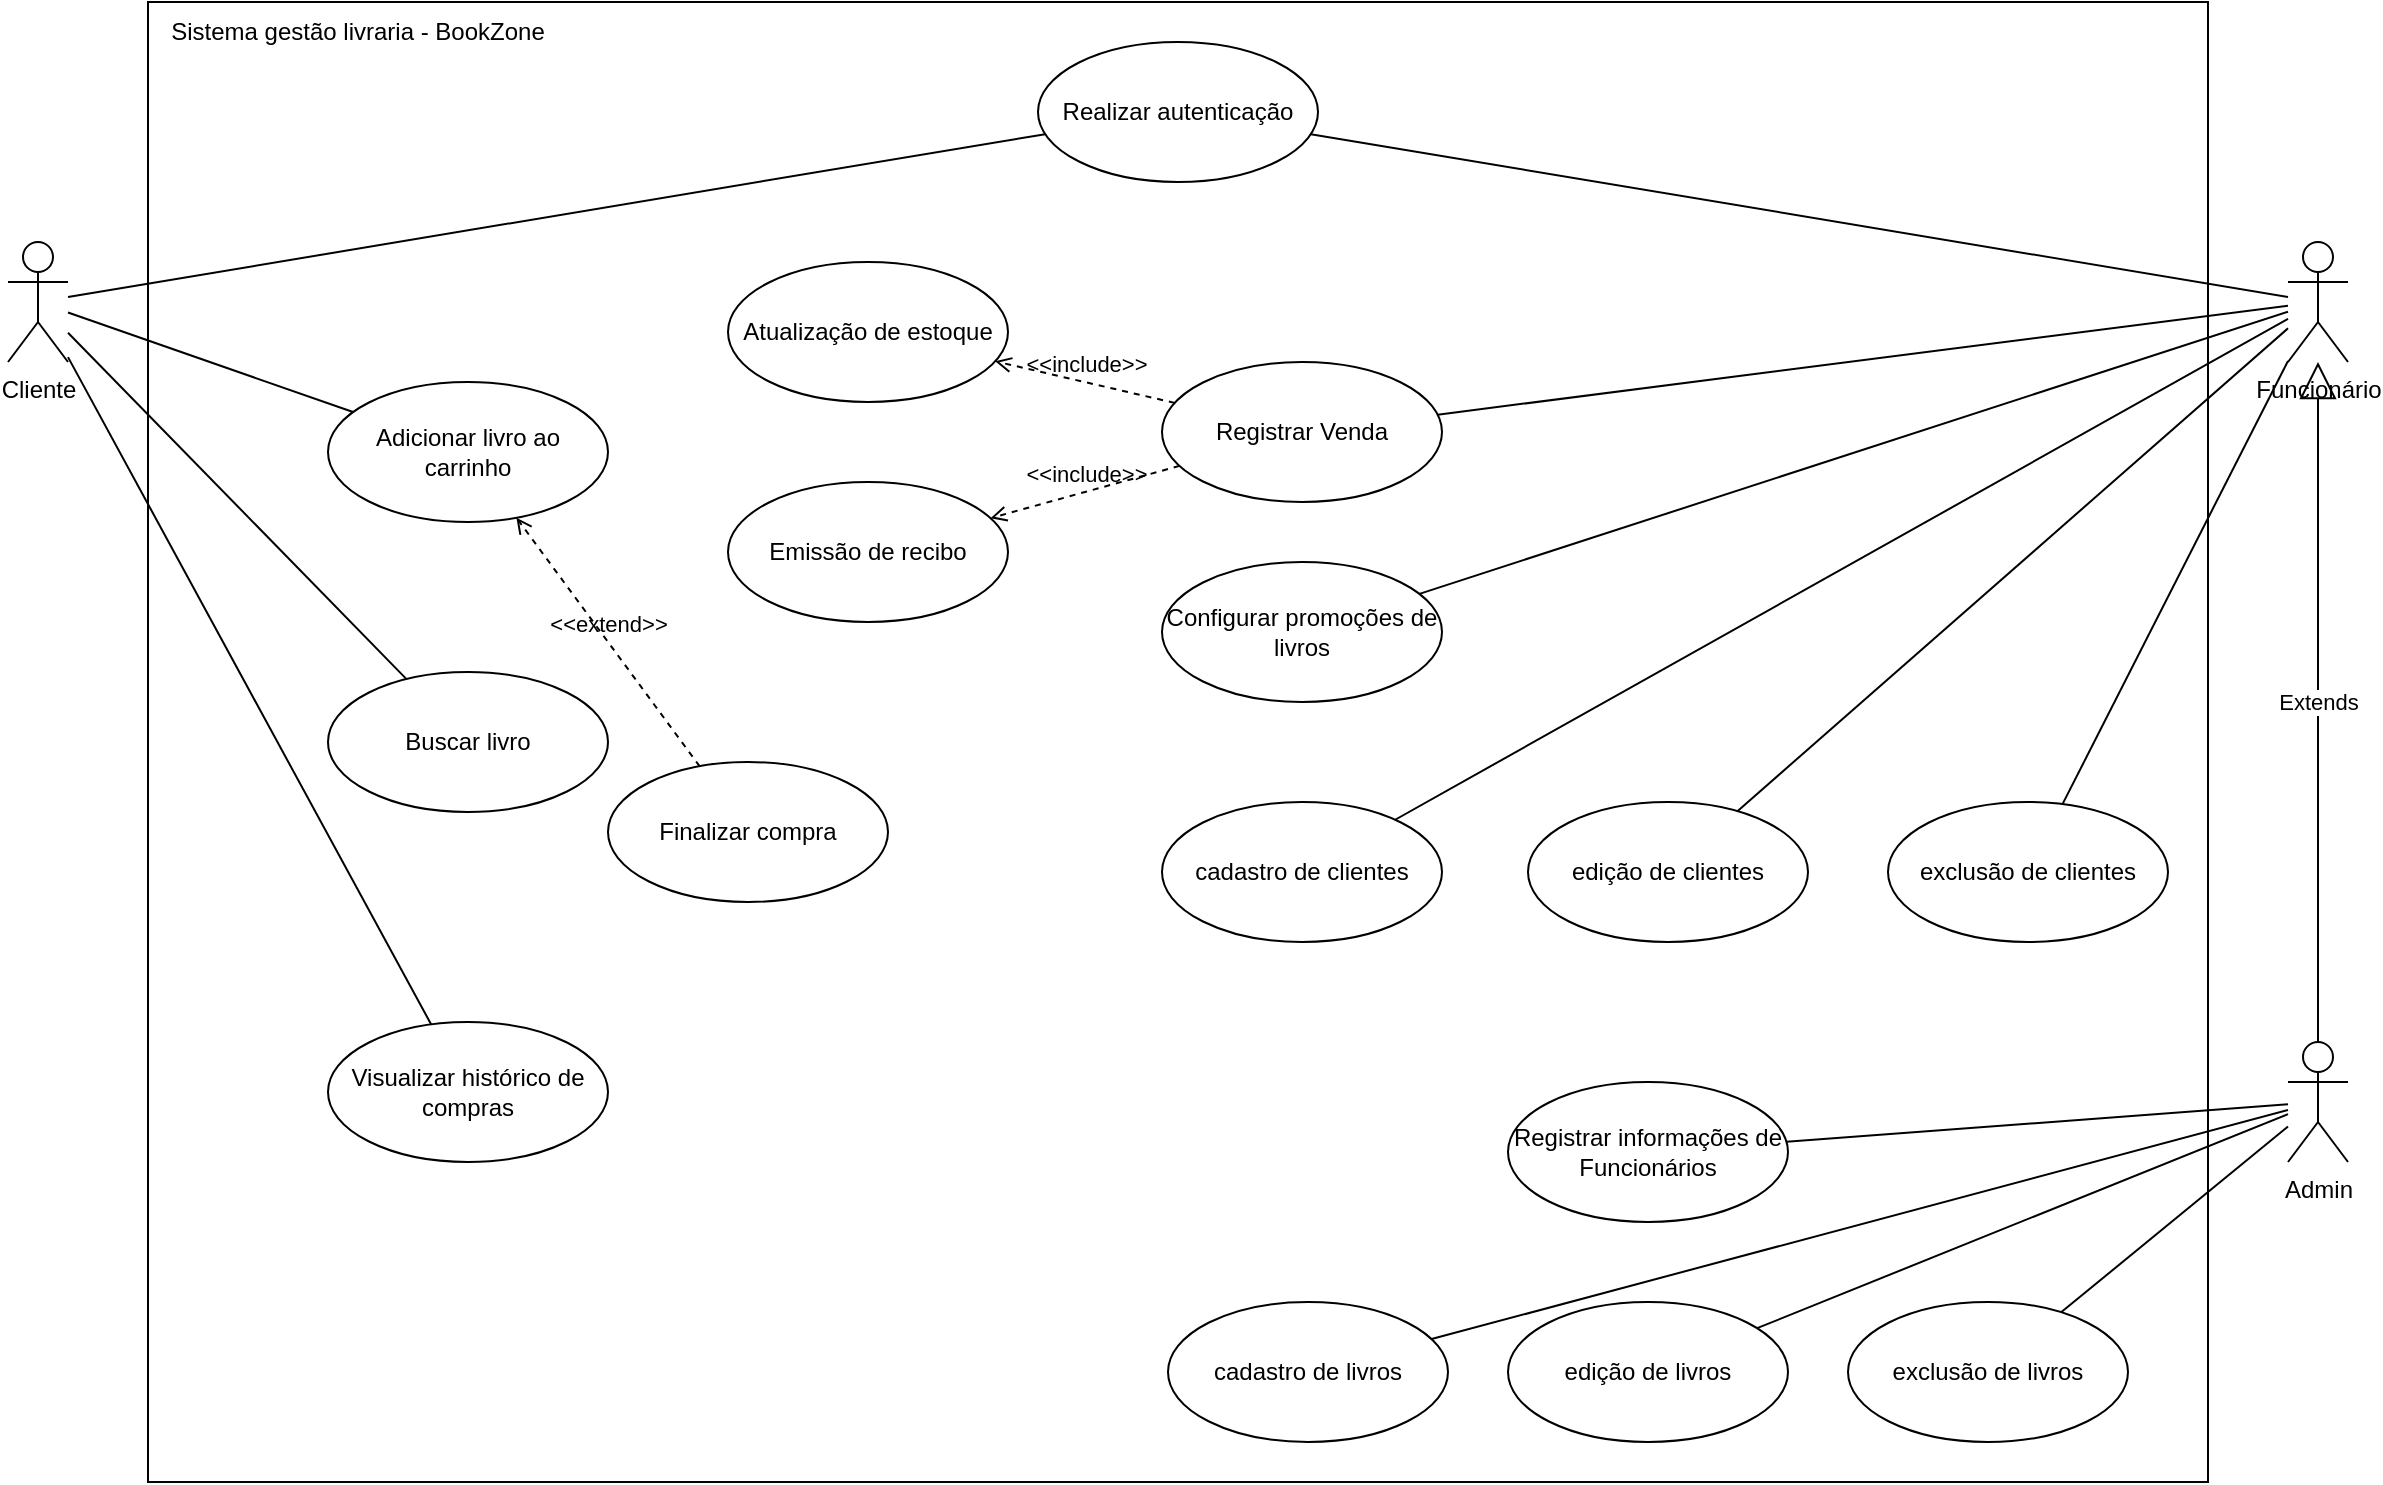 <mxfile version="25.0.3" pages="2">
  <diagram name="Casos de Uso" id="A4cOadyIPQ7dyCeofZ9I">
    <mxGraphModel dx="2220" dy="788" grid="1" gridSize="10" guides="1" tooltips="1" connect="1" arrows="1" fold="1" page="1" pageScale="1" pageWidth="827" pageHeight="1169" math="0" shadow="0">
      <root>
        <mxCell id="0" />
        <mxCell id="1" parent="0" />
        <mxCell id="gZxcKw0YynEc7-aquGhC-1" value="Cliente" style="shape=umlActor;verticalLabelPosition=bottom;verticalAlign=top;html=1;outlineConnect=0;" vertex="1" parent="1">
          <mxGeometry x="-130" y="160" width="30" height="60" as="geometry" />
        </mxCell>
        <mxCell id="gZxcKw0YynEc7-aquGhC-2" value="Admin" style="shape=umlActor;verticalLabelPosition=bottom;verticalAlign=top;html=1;outlineConnect=0;" vertex="1" parent="1">
          <mxGeometry x="1010" y="560" width="30" height="60" as="geometry" />
        </mxCell>
        <mxCell id="gZxcKw0YynEc7-aquGhC-3" value="Funcionário" style="shape=umlActor;verticalLabelPosition=bottom;verticalAlign=top;html=1;outlineConnect=0;" vertex="1" parent="1">
          <mxGeometry x="1010" y="160" width="30" height="60" as="geometry" />
        </mxCell>
        <mxCell id="gZxcKw0YynEc7-aquGhC-5" value="" style="rounded=0;whiteSpace=wrap;html=1;" vertex="1" parent="1">
          <mxGeometry x="-60" y="40" width="1030" height="740" as="geometry" />
        </mxCell>
        <mxCell id="gZxcKw0YynEc7-aquGhC-6" value="Sistema gestão livraria - BookZone" style="text;html=1;align=center;verticalAlign=middle;whiteSpace=wrap;rounded=0;" vertex="1" parent="1">
          <mxGeometry x="-60" y="40" width="210" height="30" as="geometry" />
        </mxCell>
        <mxCell id="gZxcKw0YynEc7-aquGhC-7" value="Realizar autenticação" style="ellipse;whiteSpace=wrap;html=1;" vertex="1" parent="1">
          <mxGeometry x="385" y="60" width="140" height="70" as="geometry" />
        </mxCell>
        <mxCell id="gZxcKw0YynEc7-aquGhC-9" value="" style="endArrow=none;html=1;rounded=0;" edge="1" parent="1" source="gZxcKw0YynEc7-aquGhC-3" target="gZxcKw0YynEc7-aquGhC-7">
          <mxGeometry width="50" height="50" relative="1" as="geometry">
            <mxPoint x="390" y="330" as="sourcePoint" />
            <mxPoint x="440" y="280" as="targetPoint" />
          </mxGeometry>
        </mxCell>
        <mxCell id="gZxcKw0YynEc7-aquGhC-11" value="cadastro de livros" style="ellipse;whiteSpace=wrap;html=1;" vertex="1" parent="1">
          <mxGeometry x="450" y="690" width="140" height="70" as="geometry" />
        </mxCell>
        <mxCell id="gZxcKw0YynEc7-aquGhC-13" value="edição de livros" style="ellipse;whiteSpace=wrap;html=1;" vertex="1" parent="1">
          <mxGeometry x="620" y="690" width="140" height="70" as="geometry" />
        </mxCell>
        <mxCell id="gZxcKw0YynEc7-aquGhC-14" value="exclusão de livros" style="ellipse;whiteSpace=wrap;html=1;" vertex="1" parent="1">
          <mxGeometry x="790" y="690" width="140" height="70" as="geometry" />
        </mxCell>
        <mxCell id="gZxcKw0YynEc7-aquGhC-16" value="" style="endArrow=none;html=1;rounded=0;" edge="1" parent="1" source="gZxcKw0YynEc7-aquGhC-11" target="gZxcKw0YynEc7-aquGhC-2">
          <mxGeometry width="50" height="50" relative="1" as="geometry">
            <mxPoint x="390" y="430" as="sourcePoint" />
            <mxPoint x="440" y="380" as="targetPoint" />
          </mxGeometry>
        </mxCell>
        <mxCell id="gZxcKw0YynEc7-aquGhC-17" value="" style="endArrow=none;html=1;rounded=0;" edge="1" parent="1" source="gZxcKw0YynEc7-aquGhC-13" target="gZxcKw0YynEc7-aquGhC-2">
          <mxGeometry width="50" height="50" relative="1" as="geometry">
            <mxPoint x="390" y="430" as="sourcePoint" />
            <mxPoint x="440" y="380" as="targetPoint" />
          </mxGeometry>
        </mxCell>
        <mxCell id="gZxcKw0YynEc7-aquGhC-18" value="" style="endArrow=none;html=1;rounded=0;" edge="1" parent="1" source="gZxcKw0YynEc7-aquGhC-14" target="gZxcKw0YynEc7-aquGhC-2">
          <mxGeometry width="50" height="50" relative="1" as="geometry">
            <mxPoint x="390" y="430" as="sourcePoint" />
            <mxPoint x="440" y="380" as="targetPoint" />
          </mxGeometry>
        </mxCell>
        <mxCell id="gZxcKw0YynEc7-aquGhC-19" value="Registrar informações de Funcionários" style="ellipse;whiteSpace=wrap;html=1;" vertex="1" parent="1">
          <mxGeometry x="620" y="580" width="140" height="70" as="geometry" />
        </mxCell>
        <mxCell id="gZxcKw0YynEc7-aquGhC-20" value="" style="endArrow=none;html=1;rounded=0;" edge="1" parent="1" source="gZxcKw0YynEc7-aquGhC-19" target="gZxcKw0YynEc7-aquGhC-2">
          <mxGeometry width="50" height="50" relative="1" as="geometry">
            <mxPoint x="390" y="430" as="sourcePoint" />
            <mxPoint x="440" y="380" as="targetPoint" />
          </mxGeometry>
        </mxCell>
        <mxCell id="gZxcKw0YynEc7-aquGhC-21" value="Extends" style="endArrow=block;endSize=16;endFill=0;html=1;rounded=0;" edge="1" parent="1" source="gZxcKw0YynEc7-aquGhC-2" target="gZxcKw0YynEc7-aquGhC-3">
          <mxGeometry width="160" relative="1" as="geometry">
            <mxPoint x="330" y="410" as="sourcePoint" />
            <mxPoint x="490" y="410" as="targetPoint" />
          </mxGeometry>
        </mxCell>
        <mxCell id="gZxcKw0YynEc7-aquGhC-22" value="Registrar Venda" style="ellipse;whiteSpace=wrap;html=1;" vertex="1" parent="1">
          <mxGeometry x="447" y="220" width="140" height="70" as="geometry" />
        </mxCell>
        <mxCell id="gZxcKw0YynEc7-aquGhC-23" value="Emissão de recibo" style="ellipse;whiteSpace=wrap;html=1;" vertex="1" parent="1">
          <mxGeometry x="230" y="280" width="140" height="70" as="geometry" />
        </mxCell>
        <mxCell id="gZxcKw0YynEc7-aquGhC-24" value="&amp;lt;&amp;lt;include&amp;gt;&amp;gt;" style="html=1;verticalAlign=bottom;labelBackgroundColor=none;endArrow=open;endFill=0;dashed=1;rounded=0;" edge="1" parent="1" source="gZxcKw0YynEc7-aquGhC-22" target="gZxcKw0YynEc7-aquGhC-23">
          <mxGeometry width="160" relative="1" as="geometry">
            <mxPoint x="330" y="410" as="sourcePoint" />
            <mxPoint x="490" y="410" as="targetPoint" />
          </mxGeometry>
        </mxCell>
        <mxCell id="gZxcKw0YynEc7-aquGhC-25" value="" style="endArrow=none;html=1;rounded=0;" edge="1" parent="1" source="gZxcKw0YynEc7-aquGhC-22" target="gZxcKw0YynEc7-aquGhC-3">
          <mxGeometry width="50" height="50" relative="1" as="geometry">
            <mxPoint x="390" y="430" as="sourcePoint" />
            <mxPoint x="440" y="380" as="targetPoint" />
          </mxGeometry>
        </mxCell>
        <mxCell id="gZxcKw0YynEc7-aquGhC-26" value="Atualização de estoque" style="ellipse;whiteSpace=wrap;html=1;" vertex="1" parent="1">
          <mxGeometry x="230" y="170" width="140" height="70" as="geometry" />
        </mxCell>
        <mxCell id="gZxcKw0YynEc7-aquGhC-27" value="&amp;lt;&amp;lt;include&amp;gt;&amp;gt;" style="html=1;verticalAlign=bottom;labelBackgroundColor=none;endArrow=open;endFill=0;dashed=1;rounded=0;" edge="1" parent="1" source="gZxcKw0YynEc7-aquGhC-22" target="gZxcKw0YynEc7-aquGhC-26">
          <mxGeometry width="160" relative="1" as="geometry">
            <mxPoint x="330" y="410" as="sourcePoint" />
            <mxPoint x="490" y="410" as="targetPoint" />
          </mxGeometry>
        </mxCell>
        <mxCell id="gZxcKw0YynEc7-aquGhC-28" value="Configurar promoções de livros" style="ellipse;whiteSpace=wrap;html=1;" vertex="1" parent="1">
          <mxGeometry x="447" y="320" width="140" height="70" as="geometry" />
        </mxCell>
        <mxCell id="gZxcKw0YynEc7-aquGhC-29" value="" style="endArrow=none;html=1;rounded=0;" edge="1" parent="1" source="gZxcKw0YynEc7-aquGhC-28" target="gZxcKw0YynEc7-aquGhC-3">
          <mxGeometry width="50" height="50" relative="1" as="geometry">
            <mxPoint x="390" y="430" as="sourcePoint" />
            <mxPoint x="440" y="380" as="targetPoint" />
          </mxGeometry>
        </mxCell>
        <mxCell id="gZxcKw0YynEc7-aquGhC-30" value="cadastro de clientes" style="ellipse;whiteSpace=wrap;html=1;" vertex="1" parent="1">
          <mxGeometry x="447" y="440" width="140" height="70" as="geometry" />
        </mxCell>
        <mxCell id="gZxcKw0YynEc7-aquGhC-31" value="edição de clientes" style="ellipse;whiteSpace=wrap;html=1;" vertex="1" parent="1">
          <mxGeometry x="630" y="440" width="140" height="70" as="geometry" />
        </mxCell>
        <mxCell id="gZxcKw0YynEc7-aquGhC-32" value="exclusão de clientes" style="ellipse;whiteSpace=wrap;html=1;" vertex="1" parent="1">
          <mxGeometry x="810" y="440" width="140" height="70" as="geometry" />
        </mxCell>
        <mxCell id="gZxcKw0YynEc7-aquGhC-33" value="" style="endArrow=none;html=1;rounded=0;" edge="1" parent="1" source="gZxcKw0YynEc7-aquGhC-30" target="gZxcKw0YynEc7-aquGhC-3">
          <mxGeometry width="50" height="50" relative="1" as="geometry">
            <mxPoint x="390" y="430" as="sourcePoint" />
            <mxPoint x="440" y="380" as="targetPoint" />
          </mxGeometry>
        </mxCell>
        <mxCell id="gZxcKw0YynEc7-aquGhC-34" value="" style="endArrow=none;html=1;rounded=0;" edge="1" parent="1" source="gZxcKw0YynEc7-aquGhC-31" target="gZxcKw0YynEc7-aquGhC-3">
          <mxGeometry width="50" height="50" relative="1" as="geometry">
            <mxPoint x="390" y="430" as="sourcePoint" />
            <mxPoint x="440" y="380" as="targetPoint" />
          </mxGeometry>
        </mxCell>
        <mxCell id="gZxcKw0YynEc7-aquGhC-35" value="" style="endArrow=none;html=1;rounded=0;" edge="1" parent="1" source="gZxcKw0YynEc7-aquGhC-32" target="gZxcKw0YynEc7-aquGhC-3">
          <mxGeometry width="50" height="50" relative="1" as="geometry">
            <mxPoint x="390" y="430" as="sourcePoint" />
            <mxPoint x="440" y="380" as="targetPoint" />
          </mxGeometry>
        </mxCell>
        <mxCell id="gZxcKw0YynEc7-aquGhC-36" value="Adicionar livro ao carrinho" style="ellipse;whiteSpace=wrap;html=1;" vertex="1" parent="1">
          <mxGeometry x="30" y="230" width="140" height="70" as="geometry" />
        </mxCell>
        <mxCell id="gZxcKw0YynEc7-aquGhC-37" value="" style="endArrow=none;html=1;rounded=0;" edge="1" parent="1" source="gZxcKw0YynEc7-aquGhC-36" target="gZxcKw0YynEc7-aquGhC-1">
          <mxGeometry width="50" height="50" relative="1" as="geometry">
            <mxPoint x="390" y="430" as="sourcePoint" />
            <mxPoint x="440" y="380" as="targetPoint" />
          </mxGeometry>
        </mxCell>
        <mxCell id="gZxcKw0YynEc7-aquGhC-38" value="Finalizar compra" style="ellipse;whiteSpace=wrap;html=1;" vertex="1" parent="1">
          <mxGeometry x="170" y="420" width="140" height="70" as="geometry" />
        </mxCell>
        <mxCell id="gZxcKw0YynEc7-aquGhC-40" value="&amp;lt;&amp;lt;extend&amp;gt;&amp;gt;" style="html=1;verticalAlign=bottom;labelBackgroundColor=none;endArrow=open;endFill=0;dashed=1;rounded=0;" edge="1" parent="1" source="gZxcKw0YynEc7-aquGhC-38" target="gZxcKw0YynEc7-aquGhC-36">
          <mxGeometry width="160" relative="1" as="geometry">
            <mxPoint x="330" y="410" as="sourcePoint" />
            <mxPoint x="490" y="410" as="targetPoint" />
          </mxGeometry>
        </mxCell>
        <mxCell id="gZxcKw0YynEc7-aquGhC-41" value="Visualizar histórico de compras" style="ellipse;whiteSpace=wrap;html=1;" vertex="1" parent="1">
          <mxGeometry x="30" y="550" width="140" height="70" as="geometry" />
        </mxCell>
        <mxCell id="gZxcKw0YynEc7-aquGhC-42" value="" style="endArrow=none;html=1;rounded=0;" edge="1" parent="1" source="gZxcKw0YynEc7-aquGhC-41" target="gZxcKw0YynEc7-aquGhC-1">
          <mxGeometry width="50" height="50" relative="1" as="geometry">
            <mxPoint x="390" y="430" as="sourcePoint" />
            <mxPoint x="440" y="380" as="targetPoint" />
          </mxGeometry>
        </mxCell>
        <mxCell id="rYoznCrxFNyxNu8dSW6J-2" value="" style="endArrow=none;html=1;rounded=0;" edge="1" parent="1" source="gZxcKw0YynEc7-aquGhC-1" target="gZxcKw0YynEc7-aquGhC-7">
          <mxGeometry width="50" height="50" relative="1" as="geometry">
            <mxPoint x="390" y="430" as="sourcePoint" />
            <mxPoint x="440" y="380" as="targetPoint" />
          </mxGeometry>
        </mxCell>
        <mxCell id="NFi2AhDiTyg3UWg6h7w0-1" value="Buscar livro" style="ellipse;whiteSpace=wrap;html=1;" vertex="1" parent="1">
          <mxGeometry x="30" y="375" width="140" height="70" as="geometry" />
        </mxCell>
        <mxCell id="NFi2AhDiTyg3UWg6h7w0-2" value="" style="endArrow=none;html=1;rounded=0;" edge="1" parent="1" source="NFi2AhDiTyg3UWg6h7w0-1" target="gZxcKw0YynEc7-aquGhC-1">
          <mxGeometry width="50" height="50" relative="1" as="geometry">
            <mxPoint x="390" y="430" as="sourcePoint" />
            <mxPoint x="440" y="380" as="targetPoint" />
          </mxGeometry>
        </mxCell>
      </root>
    </mxGraphModel>
  </diagram>
  <diagram id="qlQfjmafQ-DfW9us1Q0N" name="Diagrama de classes">
    <mxGraphModel dx="1393" dy="788" grid="1" gridSize="10" guides="1" tooltips="1" connect="1" arrows="1" fold="1" page="1" pageScale="1" pageWidth="827" pageHeight="1169" math="0" shadow="0">
      <root>
        <mxCell id="0" />
        <mxCell id="1" parent="0" />
        <mxCell id="cdxdSj4SZ-RPZ9RZ1wcv-1" value="Livro" style="swimlane;fontStyle=1;align=center;verticalAlign=top;childLayout=stackLayout;horizontal=1;startSize=26;horizontalStack=0;resizeParent=1;resizeParentMax=0;resizeLast=0;collapsible=1;marginBottom=0;whiteSpace=wrap;html=1;" vertex="1" parent="1">
          <mxGeometry x="240" y="25" width="180" height="240" as="geometry" />
        </mxCell>
        <mxCell id="cdxdSj4SZ-RPZ9RZ1wcv-2" value="+ titulo: String&lt;div&gt;&lt;div&gt;+ autor: String&lt;/div&gt;&lt;/div&gt;&lt;div&gt;+ gênero: String&lt;/div&gt;&lt;div&gt;+ preço: Float&lt;/div&gt;&lt;div&gt;+ quantidadeEstoque: Int&lt;/div&gt;" style="text;strokeColor=none;fillColor=none;align=left;verticalAlign=top;spacingLeft=4;spacingRight=4;overflow=hidden;rotatable=0;points=[[0,0.5],[1,0.5]];portConstraint=eastwest;whiteSpace=wrap;html=1;" vertex="1" parent="cdxdSj4SZ-RPZ9RZ1wcv-1">
          <mxGeometry y="26" width="180" height="84" as="geometry" />
        </mxCell>
        <mxCell id="cdxdSj4SZ-RPZ9RZ1wcv-3" value="" style="line;strokeWidth=1;fillColor=none;align=left;verticalAlign=middle;spacingTop=-1;spacingLeft=3;spacingRight=3;rotatable=0;labelPosition=right;points=[];portConstraint=eastwest;strokeColor=inherit;" vertex="1" parent="cdxdSj4SZ-RPZ9RZ1wcv-1">
          <mxGeometry y="110" width="180" height="8" as="geometry" />
        </mxCell>
        <mxCell id="cdxdSj4SZ-RPZ9RZ1wcv-4" value="+ verificarDisponibilidade(): Boolean&lt;div&gt;&lt;br&gt;&lt;/div&gt;&lt;div&gt;+ atualizarEstoque(quantidade: Int): void&lt;/div&gt;&lt;div&gt;&lt;br&gt;&lt;/div&gt;&lt;div&gt;+ getLivro(): Livro&lt;/div&gt;" style="text;strokeColor=none;fillColor=none;align=left;verticalAlign=top;spacingLeft=4;spacingRight=4;overflow=hidden;rotatable=0;points=[[0,0.5],[1,0.5]];portConstraint=eastwest;whiteSpace=wrap;html=1;" vertex="1" parent="cdxdSj4SZ-RPZ9RZ1wcv-1">
          <mxGeometry y="118" width="180" height="122" as="geometry" />
        </mxCell>
        <mxCell id="5Q1B4acbIVS943FibYGN-1" value="Cliente" style="swimlane;fontStyle=1;align=center;verticalAlign=top;childLayout=stackLayout;horizontal=1;startSize=26;horizontalStack=0;resizeParent=1;resizeParentMax=0;resizeLast=0;collapsible=1;marginBottom=0;whiteSpace=wrap;html=1;" vertex="1" parent="1">
          <mxGeometry x="640" y="380" width="160" height="230" as="geometry" />
        </mxCell>
        <mxCell id="5Q1B4acbIVS943FibYGN-2" value="+ nome: String&lt;div&gt;+ email: String&lt;/div&gt;&lt;div&gt;+ cpf: String&lt;/div&gt;" style="text;strokeColor=none;fillColor=none;align=left;verticalAlign=top;spacingLeft=4;spacingRight=4;overflow=hidden;rotatable=0;points=[[0,0.5],[1,0.5]];portConstraint=eastwest;whiteSpace=wrap;html=1;" vertex="1" parent="5Q1B4acbIVS943FibYGN-1">
          <mxGeometry y="26" width="160" height="54" as="geometry" />
        </mxCell>
        <mxCell id="5Q1B4acbIVS943FibYGN-3" value="" style="line;strokeWidth=1;fillColor=none;align=left;verticalAlign=middle;spacingTop=-1;spacingLeft=3;spacingRight=3;rotatable=0;labelPosition=right;points=[];portConstraint=eastwest;strokeColor=inherit;" vertex="1" parent="5Q1B4acbIVS943FibYGN-1">
          <mxGeometry y="80" width="160" height="8" as="geometry" />
        </mxCell>
        <mxCell id="5Q1B4acbIVS943FibYGN-4" value="+ confirmarCompra(): Boolean&lt;div&gt;&lt;br&gt;&lt;/div&gt;&lt;div&gt;+ buscarLivro(título: String): Livro&lt;/div&gt;&lt;div&gt;&lt;br&gt;&lt;/div&gt;&lt;div&gt;+ consultarHistórico(): List&amp;lt;Venda&amp;gt;&lt;/div&gt;" style="text;strokeColor=none;fillColor=none;align=left;verticalAlign=top;spacingLeft=4;spacingRight=4;overflow=hidden;rotatable=0;points=[[0,0.5],[1,0.5]];portConstraint=eastwest;whiteSpace=wrap;html=1;" vertex="1" parent="5Q1B4acbIVS943FibYGN-1">
          <mxGeometry y="88" width="160" height="142" as="geometry" />
        </mxCell>
        <mxCell id="D7et61zAk5K049lb20Dt-15" style="edgeStyle=orthogonalEdgeStyle;rounded=0;orthogonalLoop=1;jettySize=auto;html=1;" edge="1" parent="1" source="5Q1B4acbIVS943FibYGN-5" target="cdxdSj4SZ-RPZ9RZ1wcv-1">
          <mxGeometry relative="1" as="geometry" />
        </mxCell>
        <mxCell id="5Q1B4acbIVS943FibYGN-5" value="Funcionario" style="swimlane;fontStyle=1;align=center;verticalAlign=top;childLayout=stackLayout;horizontal=1;startSize=26;horizontalStack=0;resizeParent=1;resizeParentMax=0;resizeLast=0;collapsible=1;marginBottom=0;whiteSpace=wrap;html=1;" vertex="1" parent="1">
          <mxGeometry x="250" y="365" width="160" height="260" as="geometry" />
        </mxCell>
        <mxCell id="5Q1B4acbIVS943FibYGN-6" value="+ nome: String&lt;div&gt;+ cargo: String&lt;/div&gt;&lt;div&gt;+ salario: Float&lt;/div&gt;" style="text;strokeColor=none;fillColor=none;align=left;verticalAlign=top;spacingLeft=4;spacingRight=4;overflow=hidden;rotatable=0;points=[[0,0.5],[1,0.5]];portConstraint=eastwest;whiteSpace=wrap;html=1;" vertex="1" parent="5Q1B4acbIVS943FibYGN-5">
          <mxGeometry y="26" width="160" height="54" as="geometry" />
        </mxCell>
        <mxCell id="5Q1B4acbIVS943FibYGN-7" value="" style="line;strokeWidth=1;fillColor=none;align=left;verticalAlign=middle;spacingTop=-1;spacingLeft=3;spacingRight=3;rotatable=0;labelPosition=right;points=[];portConstraint=eastwest;strokeColor=inherit;" vertex="1" parent="5Q1B4acbIVS943FibYGN-5">
          <mxGeometry y="80" width="160" height="8" as="geometry" />
        </mxCell>
        <mxCell id="5Q1B4acbIVS943FibYGN-8" value="+ configurarDesconto(livro: Livro, preco: Float): Livro&lt;div&gt;&lt;br&gt;&lt;div&gt;+ registrarVenda(cliente: Cliente, livro: Livro, data: date): Venda&lt;/div&gt;&lt;/div&gt;&lt;div&gt;&lt;br&gt;&lt;/div&gt;&lt;div&gt;+ gerarRelatório(vendas: List&amp;lt;Venda&amp;gt;, receitas: Float, despesas: Float): Relatorio&lt;/div&gt;" style="text;strokeColor=none;fillColor=none;align=left;verticalAlign=top;spacingLeft=4;spacingRight=4;overflow=hidden;rotatable=0;points=[[0,0.5],[1,0.5]];portConstraint=eastwest;whiteSpace=wrap;html=1;" vertex="1" parent="5Q1B4acbIVS943FibYGN-5">
          <mxGeometry y="88" width="160" height="172" as="geometry" />
        </mxCell>
        <mxCell id="D7et61zAk5K049lb20Dt-1" value="Venda" style="swimlane;fontStyle=1;align=center;verticalAlign=top;childLayout=stackLayout;horizontal=1;startSize=26;horizontalStack=0;resizeParent=1;resizeParentMax=0;resizeLast=0;collapsible=1;marginBottom=0;whiteSpace=wrap;html=1;" vertex="1" parent="1">
          <mxGeometry x="640" y="77" width="160" height="144" as="geometry" />
        </mxCell>
        <mxCell id="D7et61zAk5K049lb20Dt-2" value="+ idVenda: String&lt;div&gt;+ dataVenda: date&lt;/div&gt;&lt;div&gt;+ cliente: Cliente&lt;/div&gt;&lt;div&gt;+ livro: Livro&lt;/div&gt;&lt;div&gt;+ valorTotal: Float&lt;/div&gt;" style="text;strokeColor=none;fillColor=none;align=left;verticalAlign=top;spacingLeft=4;spacingRight=4;overflow=hidden;rotatable=0;points=[[0,0.5],[1,0.5]];portConstraint=eastwest;whiteSpace=wrap;html=1;" vertex="1" parent="D7et61zAk5K049lb20Dt-1">
          <mxGeometry y="26" width="160" height="84" as="geometry" />
        </mxCell>
        <mxCell id="D7et61zAk5K049lb20Dt-3" value="" style="line;strokeWidth=1;fillColor=none;align=left;verticalAlign=middle;spacingTop=-1;spacingLeft=3;spacingRight=3;rotatable=0;labelPosition=right;points=[];portConstraint=eastwest;strokeColor=inherit;" vertex="1" parent="D7et61zAk5K049lb20Dt-1">
          <mxGeometry y="110" width="160" height="8" as="geometry" />
        </mxCell>
        <mxCell id="D7et61zAk5K049lb20Dt-4" value="." style="text;strokeColor=none;fillColor=none;align=left;verticalAlign=top;spacingLeft=4;spacingRight=4;overflow=hidden;rotatable=0;points=[[0,0.5],[1,0.5]];portConstraint=eastwest;whiteSpace=wrap;html=1;" vertex="1" parent="D7et61zAk5K049lb20Dt-1">
          <mxGeometry y="118" width="160" height="26" as="geometry" />
        </mxCell>
        <mxCell id="D7et61zAk5K049lb20Dt-5" value="Relatorio" style="swimlane;fontStyle=1;align=center;verticalAlign=top;childLayout=stackLayout;horizontal=1;startSize=26;horizontalStack=0;resizeParent=1;resizeParentMax=0;resizeLast=0;collapsible=1;marginBottom=0;whiteSpace=wrap;html=1;" vertex="1" parent="1">
          <mxGeometry x="20" y="260" width="160" height="114" as="geometry" />
        </mxCell>
        <mxCell id="D7et61zAk5K049lb20Dt-6" value="+ vendas: List&amp;lt;Venda&amp;gt;&lt;div&gt;+ receitas: Float&lt;/div&gt;&lt;div&gt;+ despesas: Float&lt;/div&gt;" style="text;strokeColor=none;fillColor=none;align=left;verticalAlign=top;spacingLeft=4;spacingRight=4;overflow=hidden;rotatable=0;points=[[0,0.5],[1,0.5]];portConstraint=eastwest;whiteSpace=wrap;html=1;" vertex="1" parent="D7et61zAk5K049lb20Dt-5">
          <mxGeometry y="26" width="160" height="54" as="geometry" />
        </mxCell>
        <mxCell id="D7et61zAk5K049lb20Dt-7" value="" style="line;strokeWidth=1;fillColor=none;align=left;verticalAlign=middle;spacingTop=-1;spacingLeft=3;spacingRight=3;rotatable=0;labelPosition=right;points=[];portConstraint=eastwest;strokeColor=inherit;" vertex="1" parent="D7et61zAk5K049lb20Dt-5">
          <mxGeometry y="80" width="160" height="8" as="geometry" />
        </mxCell>
        <mxCell id="D7et61zAk5K049lb20Dt-8" value="." style="text;strokeColor=none;fillColor=none;align=left;verticalAlign=top;spacingLeft=4;spacingRight=4;overflow=hidden;rotatable=0;points=[[0,0.5],[1,0.5]];portConstraint=eastwest;whiteSpace=wrap;html=1;" vertex="1" parent="D7et61zAk5K049lb20Dt-5">
          <mxGeometry y="88" width="160" height="26" as="geometry" />
        </mxCell>
        <mxCell id="D7et61zAk5K049lb20Dt-11" value="" style="endArrow=classic;html=1;rounded=0;" edge="1" parent="1" source="D7et61zAk5K049lb20Dt-4" target="5Q1B4acbIVS943FibYGN-1">
          <mxGeometry width="50" height="50" relative="1" as="geometry">
            <mxPoint x="390" y="390" as="sourcePoint" />
            <mxPoint x="440" y="340" as="targetPoint" />
          </mxGeometry>
        </mxCell>
        <mxCell id="D7et61zAk5K049lb20Dt-12" value="" style="endArrow=classic;html=1;rounded=0;" edge="1" parent="1" source="5Q1B4acbIVS943FibYGN-5" target="5Q1B4acbIVS943FibYGN-1">
          <mxGeometry width="50" height="50" relative="1" as="geometry">
            <mxPoint x="390" y="390" as="sourcePoint" />
            <mxPoint x="440" y="340" as="targetPoint" />
          </mxGeometry>
        </mxCell>
        <mxCell id="D7et61zAk5K049lb20Dt-14" style="edgeStyle=orthogonalEdgeStyle;rounded=0;orthogonalLoop=1;jettySize=auto;html=1;" edge="1" parent="1" source="5Q1B4acbIVS943FibYGN-8" target="D7et61zAk5K049lb20Dt-5">
          <mxGeometry relative="1" as="geometry" />
        </mxCell>
        <mxCell id="D7et61zAk5K049lb20Dt-16" value="" style="endArrow=classic;html=1;rounded=0;" edge="1" parent="1" source="5Q1B4acbIVS943FibYGN-5" target="D7et61zAk5K049lb20Dt-1">
          <mxGeometry width="50" height="50" relative="1" as="geometry">
            <mxPoint x="390" y="390" as="sourcePoint" />
            <mxPoint x="440" y="340" as="targetPoint" />
          </mxGeometry>
        </mxCell>
        <mxCell id="D7et61zAk5K049lb20Dt-17" style="edgeStyle=orthogonalEdgeStyle;rounded=0;orthogonalLoop=1;jettySize=auto;html=1;" edge="1" parent="1" source="D7et61zAk5K049lb20Dt-2" target="cdxdSj4SZ-RPZ9RZ1wcv-1">
          <mxGeometry relative="1" as="geometry" />
        </mxCell>
      </root>
    </mxGraphModel>
  </diagram>
</mxfile>
